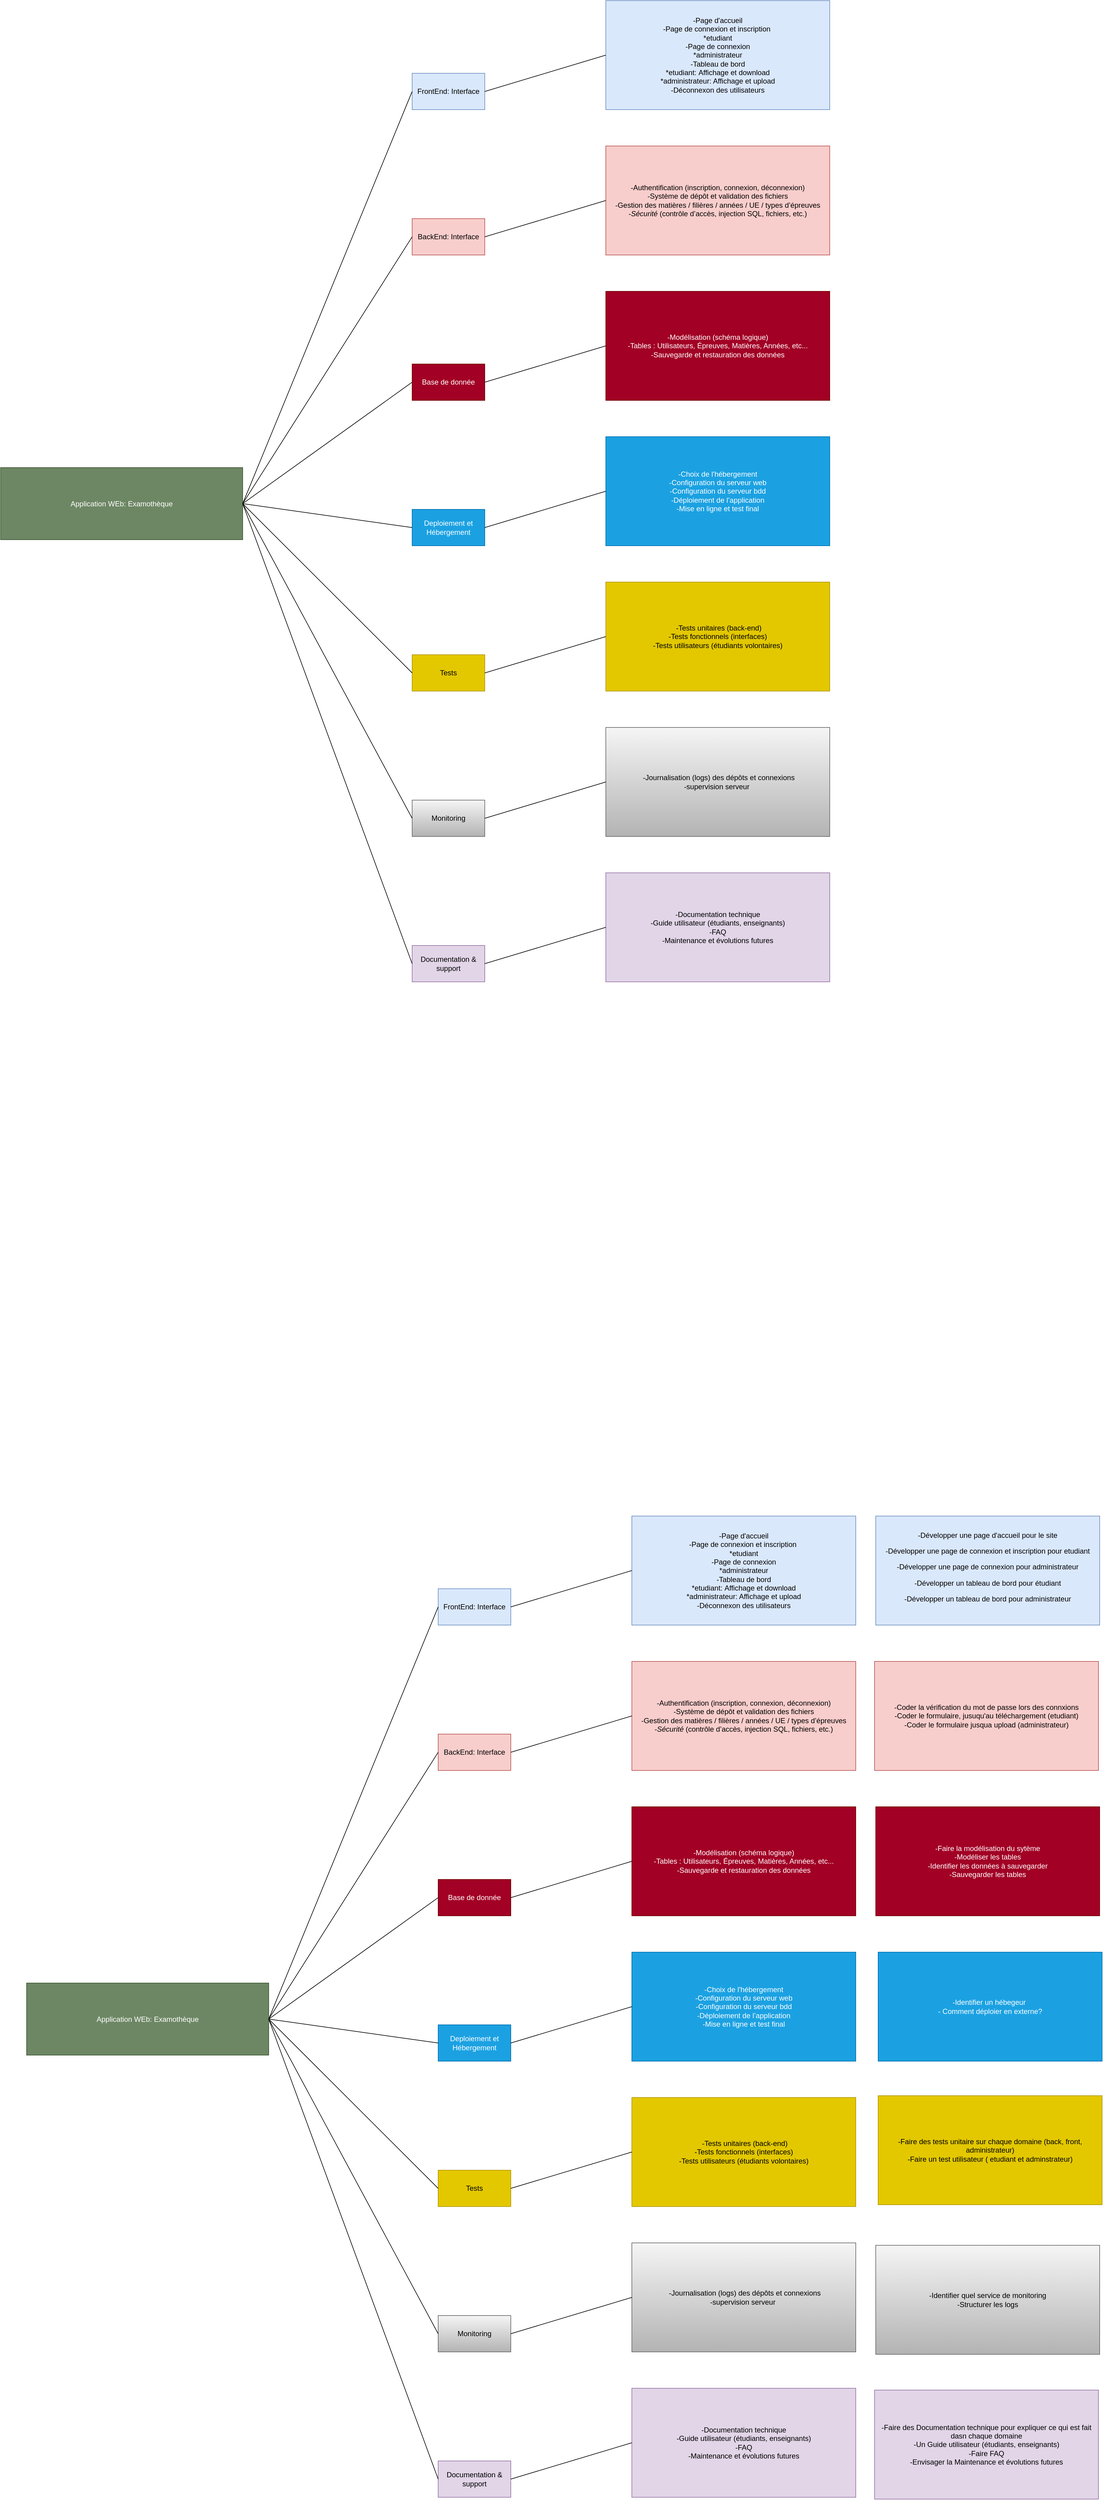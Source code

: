 <mxfile version="28.0.7">
  <diagram name="Page-1" id="DNOv5atgGNKjQc-MtS0V">
    <mxGraphModel dx="5081" dy="1710" grid="0" gridSize="10" guides="1" tooltips="1" connect="1" arrows="1" fold="1" page="1" pageScale="1" pageWidth="827" pageHeight="1169" math="0" shadow="0">
      <root>
        <mxCell id="0" />
        <mxCell id="1" parent="0" />
        <mxCell id="nViLXsW3_SwJx_mq5hjO-1" value="Application WEb: Examothèque" style="rounded=0;whiteSpace=wrap;html=1;hachureGap=4;fontFamily=Helvetica;fillColor=#6d8764;strokeColor=#3A5431;fontColor=#ffffff;" vertex="1" parent="1">
          <mxGeometry x="-1607" y="854" width="400" height="119" as="geometry" />
        </mxCell>
        <mxCell id="nViLXsW3_SwJx_mq5hjO-2" value="FrontEnd: Interface" style="rounded=0;whiteSpace=wrap;html=1;hachureGap=4;fontFamily=Helvetica;fillColor=#dae8fc;strokeColor=#6c8ebf;" vertex="1" parent="1">
          <mxGeometry x="-927" y="203" width="120" height="60" as="geometry" />
        </mxCell>
        <mxCell id="nViLXsW3_SwJx_mq5hjO-3" value="BackEnd: Interface" style="rounded=0;whiteSpace=wrap;html=1;hachureGap=4;fontFamily=Helvetica;fillColor=#f8cecc;strokeColor=#b85450;" vertex="1" parent="1">
          <mxGeometry x="-927" y="443" width="120" height="60" as="geometry" />
        </mxCell>
        <mxCell id="nViLXsW3_SwJx_mq5hjO-4" value="Base de donnée" style="rounded=0;whiteSpace=wrap;html=1;hachureGap=4;fontFamily=Helvetica;fillColor=#a20025;fontColor=#ffffff;strokeColor=#6F0000;" vertex="1" parent="1">
          <mxGeometry x="-927" y="683" width="120" height="60" as="geometry" />
        </mxCell>
        <mxCell id="nViLXsW3_SwJx_mq5hjO-5" value="Deploiement et Hébergement" style="rounded=0;whiteSpace=wrap;html=1;hachureGap=4;fontFamily=Helvetica;fillColor=#1ba1e2;fontColor=#ffffff;strokeColor=#006EAF;" vertex="1" parent="1">
          <mxGeometry x="-927" y="923" width="120" height="60" as="geometry" />
        </mxCell>
        <mxCell id="nViLXsW3_SwJx_mq5hjO-6" value="Tests" style="rounded=0;whiteSpace=wrap;html=1;hachureGap=4;fontFamily=Helvetica;fillColor=#e3c800;fontColor=#000000;strokeColor=#B09500;" vertex="1" parent="1">
          <mxGeometry x="-927" y="1163" width="120" height="60" as="geometry" />
        </mxCell>
        <mxCell id="nViLXsW3_SwJx_mq5hjO-7" value="Monitoring" style="rounded=0;whiteSpace=wrap;html=1;hachureGap=4;fontFamily=Helvetica;fillColor=#f5f5f5;gradientColor=#b3b3b3;strokeColor=#666666;" vertex="1" parent="1">
          <mxGeometry x="-927" y="1403" width="120" height="60" as="geometry" />
        </mxCell>
        <mxCell id="nViLXsW3_SwJx_mq5hjO-8" value="Documentation &amp;amp; support" style="rounded=0;whiteSpace=wrap;html=1;hachureGap=4;fontFamily=Helvetica;fillColor=#e1d5e7;strokeColor=#9673a6;" vertex="1" parent="1">
          <mxGeometry x="-927" y="1643" width="120" height="60" as="geometry" />
        </mxCell>
        <mxCell id="nViLXsW3_SwJx_mq5hjO-10" value="-Authentification (inscription, connexion, déconnexion)&lt;div&gt;-&lt;span style=&quot;background-color: transparent; color: light-dark(rgb(0, 0, 0), rgb(255, 255, 255));&quot;&gt;Système de dépôt et validation des fichiers&lt;/span&gt;&lt;/div&gt;-Gestion des matières / filières / années / UE / types d’épreuves&lt;div&gt;-&lt;span style=&quot;background-color: transparent; color: light-dark(rgb(0, 0, 0), rgb(255, 255, 255));&quot;&gt;&lt;i&gt;Sécurité &lt;/i&gt;(contrôle d’accès, injection SQL, fichiers, etc.)&lt;/span&gt;&lt;/div&gt;" style="rounded=0;whiteSpace=wrap;html=1;hachureGap=4;fontFamily=Helvetica;fillColor=#f8cecc;strokeColor=#b85450;" vertex="1" parent="1">
          <mxGeometry x="-607" y="323" width="370" height="180" as="geometry" />
        </mxCell>
        <mxCell id="nViLXsW3_SwJx_mq5hjO-11" value="-Page d&#39;accueil&lt;div&gt;-Page de connexion et inscription&amp;nbsp;&lt;/div&gt;&lt;div&gt;&amp;nbsp;*etudiant&amp;nbsp;&lt;/div&gt;&lt;div&gt;-Page de connexion&lt;/div&gt;&lt;div&gt;*administrateur&lt;/div&gt;&lt;div&gt;-T&lt;span style=&quot;background-color: transparent; color: light-dark(rgb(0, 0, 0), rgb(255, 255, 255));&quot;&gt;ableau de bord&lt;/span&gt;&lt;/div&gt;&lt;div&gt;&lt;span style=&quot;background-color: transparent; color: light-dark(rgb(0, 0, 0), rgb(255, 255, 255));&quot;&gt;*etudiant:&amp;nbsp;&lt;/span&gt;&lt;span style=&quot;background-color: transparent; color: light-dark(rgb(0, 0, 0), rgb(255, 255, 255));&quot;&gt;Affichage et download&lt;/span&gt;&lt;/div&gt;&lt;div&gt;&lt;span style=&quot;background-color: transparent; color: light-dark(rgb(0, 0, 0), rgb(255, 255, 255));&quot;&gt;*administrateur: Affichage et upload&lt;/span&gt;&lt;/div&gt;&lt;div&gt;-Déconnexon des utilisateurs&lt;/div&gt;" style="rounded=0;whiteSpace=wrap;html=1;hachureGap=4;fontFamily=Helvetica;fillColor=#dae8fc;strokeColor=#6c8ebf;" vertex="1" parent="1">
          <mxGeometry x="-607" y="83" width="370" height="180" as="geometry" />
        </mxCell>
        <mxCell id="nViLXsW3_SwJx_mq5hjO-14" value="-Choix de l&#39;hébergement&lt;div&gt;-Configuration du serveur web&lt;/div&gt;&lt;div&gt;-Configuration du serveur bdd&lt;/div&gt;&lt;div&gt;-Déploiement de l’application&lt;/div&gt;&lt;div&gt;-Mise en ligne et test final&lt;/div&gt;" style="rounded=0;whiteSpace=wrap;html=1;hachureGap=4;fontFamily=Helvetica;fillColor=#1ba1e2;fontColor=#ffffff;strokeColor=#006EAF;" vertex="1" parent="1">
          <mxGeometry x="-607" y="803" width="370" height="180" as="geometry" />
        </mxCell>
        <mxCell id="nViLXsW3_SwJx_mq5hjO-15" value="-Modélisation (schéma logique)&lt;br&gt;&lt;div&gt;-Tables : Utilisateurs, Épreuves, Matières, Années, etc...&lt;/div&gt;&lt;div&gt;-Sauvegarde et restauration des données&lt;/div&gt;" style="rounded=0;whiteSpace=wrap;html=1;hachureGap=4;fontFamily=Helvetica;fillColor=#a20025;fontColor=#ffffff;strokeColor=#6F0000;" vertex="1" parent="1">
          <mxGeometry x="-607" y="563" width="370" height="180" as="geometry" />
        </mxCell>
        <mxCell id="nViLXsW3_SwJx_mq5hjO-16" value="&amp;nbsp;-Journalisation (logs) des dépôts et connexions&lt;div&gt;-supervision serveur&amp;nbsp;&lt;/div&gt;" style="rounded=0;whiteSpace=wrap;html=1;hachureGap=4;fontFamily=Helvetica;fillColor=#f5f5f5;gradientColor=#b3b3b3;strokeColor=#666666;" vertex="1" parent="1">
          <mxGeometry x="-607" y="1283" width="370" height="180" as="geometry" />
        </mxCell>
        <mxCell id="nViLXsW3_SwJx_mq5hjO-17" value="&amp;nbsp;-Tests unitaires (back-end)&lt;div&gt;-Tests fonctionnels (interfaces)&lt;/div&gt;&lt;div&gt;-Tests utilisateurs (étudiants volontaires)&lt;/div&gt;" style="rounded=0;whiteSpace=wrap;html=1;hachureGap=4;fontFamily=Helvetica;fillColor=#e3c800;fontColor=#000000;strokeColor=#B09500;" vertex="1" parent="1">
          <mxGeometry x="-607" y="1043" width="370" height="180" as="geometry" />
        </mxCell>
        <mxCell id="nViLXsW3_SwJx_mq5hjO-18" value="-Documentation technique&lt;br data-start=&quot;2234&quot; data-end=&quot;2237&quot;&gt;-Guide utilisateur (étudiants, enseignants)&lt;br data-start=&quot;2283&quot; data-end=&quot;2286&quot;&gt;-FAQ&lt;br data-start=&quot;2293&quot; data-end=&quot;2296&quot;&gt;-Maintenance et évolutions futures" style="rounded=0;whiteSpace=wrap;html=1;hachureGap=4;fontFamily=Helvetica;fillColor=#e1d5e7;strokeColor=#9673a6;" vertex="1" parent="1">
          <mxGeometry x="-607" y="1523" width="370" height="180" as="geometry" />
        </mxCell>
        <mxCell id="nViLXsW3_SwJx_mq5hjO-19" value="" style="endArrow=none;html=1;rounded=0;hachureGap=4;fontFamily=Helvetica;exitX=1;exitY=0.5;exitDx=0;exitDy=0;entryX=0;entryY=0.5;entryDx=0;entryDy=0;" edge="1" parent="1" source="nViLXsW3_SwJx_mq5hjO-1" target="nViLXsW3_SwJx_mq5hjO-3">
          <mxGeometry width="50" height="50" relative="1" as="geometry">
            <mxPoint x="-730" y="794" as="sourcePoint" />
            <mxPoint x="-680" y="744" as="targetPoint" />
          </mxGeometry>
        </mxCell>
        <mxCell id="nViLXsW3_SwJx_mq5hjO-20" value="" style="endArrow=none;html=1;rounded=0;hachureGap=4;fontFamily=Helvetica;exitX=1;exitY=0.5;exitDx=0;exitDy=0;entryX=0;entryY=0.5;entryDx=0;entryDy=0;" edge="1" parent="1" source="nViLXsW3_SwJx_mq5hjO-1" target="nViLXsW3_SwJx_mq5hjO-4">
          <mxGeometry width="50" height="50" relative="1" as="geometry">
            <mxPoint x="-1069" y="1173" as="sourcePoint" />
            <mxPoint x="-789" y="703" as="targetPoint" />
          </mxGeometry>
        </mxCell>
        <mxCell id="nViLXsW3_SwJx_mq5hjO-21" value="" style="endArrow=none;html=1;rounded=0;hachureGap=4;fontFamily=Helvetica;exitX=1;exitY=0.5;exitDx=0;exitDy=0;entryX=0;entryY=0.5;entryDx=0;entryDy=0;" edge="1" parent="1" source="nViLXsW3_SwJx_mq5hjO-1" target="nViLXsW3_SwJx_mq5hjO-5">
          <mxGeometry width="50" height="50" relative="1" as="geometry">
            <mxPoint x="-1105" y="1084" as="sourcePoint" />
            <mxPoint x="-825" y="854" as="targetPoint" />
          </mxGeometry>
        </mxCell>
        <mxCell id="nViLXsW3_SwJx_mq5hjO-22" value="" style="endArrow=none;html=1;rounded=0;hachureGap=4;fontFamily=Helvetica;exitX=1;exitY=0.5;exitDx=0;exitDy=0;entryX=0;entryY=0.5;entryDx=0;entryDy=0;" edge="1" parent="1" source="nViLXsW3_SwJx_mq5hjO-1" target="nViLXsW3_SwJx_mq5hjO-6">
          <mxGeometry width="50" height="50" relative="1" as="geometry">
            <mxPoint x="-1038" y="1031" as="sourcePoint" />
            <mxPoint x="-758" y="801" as="targetPoint" />
          </mxGeometry>
        </mxCell>
        <mxCell id="nViLXsW3_SwJx_mq5hjO-23" value="" style="endArrow=none;html=1;rounded=0;hachureGap=4;fontFamily=Helvetica;entryX=0;entryY=0.5;entryDx=0;entryDy=0;exitX=1;exitY=0.5;exitDx=0;exitDy=0;" edge="1" parent="1" source="nViLXsW3_SwJx_mq5hjO-1" target="nViLXsW3_SwJx_mq5hjO-7">
          <mxGeometry width="50" height="50" relative="1" as="geometry">
            <mxPoint x="-1208" y="943" as="sourcePoint" />
            <mxPoint x="-693" y="741" as="targetPoint" />
          </mxGeometry>
        </mxCell>
        <mxCell id="nViLXsW3_SwJx_mq5hjO-25" value="" style="endArrow=none;html=1;rounded=0;hachureGap=4;fontFamily=Helvetica;exitX=1;exitY=0.5;exitDx=0;exitDy=0;entryX=0;entryY=0.5;entryDx=0;entryDy=0;" edge="1" parent="1" source="nViLXsW3_SwJx_mq5hjO-1" target="nViLXsW3_SwJx_mq5hjO-8">
          <mxGeometry width="50" height="50" relative="1" as="geometry">
            <mxPoint x="-1270" y="1369" as="sourcePoint" />
            <mxPoint x="-989" y="1859" as="targetPoint" />
          </mxGeometry>
        </mxCell>
        <mxCell id="nViLXsW3_SwJx_mq5hjO-26" value="" style="endArrow=none;html=1;rounded=0;hachureGap=4;fontFamily=Helvetica;exitX=0;exitY=0.5;exitDx=0;exitDy=0;entryX=1;entryY=0.5;entryDx=0;entryDy=0;" edge="1" parent="1" source="nViLXsW3_SwJx_mq5hjO-2" target="nViLXsW3_SwJx_mq5hjO-1">
          <mxGeometry width="50" height="50" relative="1" as="geometry">
            <mxPoint x="-1275" y="518" as="sourcePoint" />
            <mxPoint x="-1237" y="833" as="targetPoint" />
          </mxGeometry>
        </mxCell>
        <mxCell id="nViLXsW3_SwJx_mq5hjO-27" value="" style="endArrow=none;html=1;rounded=0;hachureGap=4;fontFamily=Helvetica;exitX=1;exitY=0.5;exitDx=0;exitDy=0;entryX=0;entryY=0.5;entryDx=0;entryDy=0;" edge="1" parent="1" source="nViLXsW3_SwJx_mq5hjO-2" target="nViLXsW3_SwJx_mq5hjO-11">
          <mxGeometry width="50" height="50" relative="1" as="geometry">
            <mxPoint x="-789" y="119" as="sourcePoint" />
            <mxPoint x="-739" y="69" as="targetPoint" />
          </mxGeometry>
        </mxCell>
        <mxCell id="nViLXsW3_SwJx_mq5hjO-28" value="" style="endArrow=none;html=1;rounded=0;hachureGap=4;fontFamily=Helvetica;exitX=1;exitY=0.5;exitDx=0;exitDy=0;entryX=0;entryY=0.5;entryDx=0;entryDy=0;" edge="1" parent="1" source="nViLXsW3_SwJx_mq5hjO-3" target="nViLXsW3_SwJx_mq5hjO-10">
          <mxGeometry width="50" height="50" relative="1" as="geometry">
            <mxPoint x="-679" y="247" as="sourcePoint" />
            <mxPoint x="-479" y="187" as="targetPoint" />
          </mxGeometry>
        </mxCell>
        <mxCell id="nViLXsW3_SwJx_mq5hjO-29" value="" style="endArrow=none;html=1;rounded=0;hachureGap=4;fontFamily=Helvetica;exitX=1;exitY=0.5;exitDx=0;exitDy=0;entryX=0;entryY=0.5;entryDx=0;entryDy=0;" edge="1" parent="1" source="nViLXsW3_SwJx_mq5hjO-4" target="nViLXsW3_SwJx_mq5hjO-15">
          <mxGeometry width="50" height="50" relative="1" as="geometry">
            <mxPoint x="-793" y="710" as="sourcePoint" />
            <mxPoint x="-593" y="650" as="targetPoint" />
          </mxGeometry>
        </mxCell>
        <mxCell id="nViLXsW3_SwJx_mq5hjO-30" value="" style="endArrow=none;html=1;rounded=0;hachureGap=4;fontFamily=Helvetica;exitX=1;exitY=0.5;exitDx=0;exitDy=0;entryX=0;entryY=0.5;entryDx=0;entryDy=0;" edge="1" parent="1" source="nViLXsW3_SwJx_mq5hjO-5" target="nViLXsW3_SwJx_mq5hjO-14">
          <mxGeometry width="50" height="50" relative="1" as="geometry">
            <mxPoint x="-685" y="734" as="sourcePoint" />
            <mxPoint x="-485" y="674" as="targetPoint" />
          </mxGeometry>
        </mxCell>
        <mxCell id="nViLXsW3_SwJx_mq5hjO-31" value="" style="endArrow=none;html=1;rounded=0;hachureGap=4;fontFamily=Helvetica;exitX=1;exitY=0.5;exitDx=0;exitDy=0;entryX=0;entryY=0.5;entryDx=0;entryDy=0;" edge="1" parent="1" source="nViLXsW3_SwJx_mq5hjO-6" target="nViLXsW3_SwJx_mq5hjO-17">
          <mxGeometry width="50" height="50" relative="1" as="geometry">
            <mxPoint x="-668" y="1252" as="sourcePoint" />
            <mxPoint x="-468" y="1192" as="targetPoint" />
          </mxGeometry>
        </mxCell>
        <mxCell id="nViLXsW3_SwJx_mq5hjO-32" value="" style="endArrow=none;html=1;rounded=0;hachureGap=4;fontFamily=Helvetica;exitX=1;exitY=0.5;exitDx=0;exitDy=0;entryX=0;entryY=0.5;entryDx=0;entryDy=0;" edge="1" parent="1" source="nViLXsW3_SwJx_mq5hjO-7" target="nViLXsW3_SwJx_mq5hjO-16">
          <mxGeometry width="50" height="50" relative="1" as="geometry">
            <mxPoint x="-657" y="1505" as="sourcePoint" />
            <mxPoint x="-457" y="1445" as="targetPoint" />
          </mxGeometry>
        </mxCell>
        <mxCell id="nViLXsW3_SwJx_mq5hjO-33" value="" style="endArrow=none;html=1;rounded=0;hachureGap=4;fontFamily=Helvetica;exitX=1;exitY=0.5;exitDx=0;exitDy=0;entryX=0;entryY=0.5;entryDx=0;entryDy=0;" edge="1" parent="1" source="nViLXsW3_SwJx_mq5hjO-8" target="nViLXsW3_SwJx_mq5hjO-18">
          <mxGeometry width="50" height="50" relative="1" as="geometry">
            <mxPoint x="-664" y="1723" as="sourcePoint" />
            <mxPoint x="-464" y="1663" as="targetPoint" />
          </mxGeometry>
        </mxCell>
        <mxCell id="nViLXsW3_SwJx_mq5hjO-34" value="Application WEb: Examothèque" style="rounded=0;whiteSpace=wrap;html=1;hachureGap=4;fontFamily=Helvetica;fillColor=#6d8764;strokeColor=#3A5431;fontColor=#ffffff;" vertex="1" parent="1">
          <mxGeometry x="-1564" y="3356" width="400" height="119" as="geometry" />
        </mxCell>
        <mxCell id="nViLXsW3_SwJx_mq5hjO-35" value="FrontEnd: Interface" style="rounded=0;whiteSpace=wrap;html=1;hachureGap=4;fontFamily=Helvetica;fillColor=#dae8fc;strokeColor=#6c8ebf;" vertex="1" parent="1">
          <mxGeometry x="-884" y="2705" width="120" height="60" as="geometry" />
        </mxCell>
        <mxCell id="nViLXsW3_SwJx_mq5hjO-36" value="BackEnd: Interface" style="rounded=0;whiteSpace=wrap;html=1;hachureGap=4;fontFamily=Helvetica;fillColor=#f8cecc;strokeColor=#b85450;" vertex="1" parent="1">
          <mxGeometry x="-884" y="2945" width="120" height="60" as="geometry" />
        </mxCell>
        <mxCell id="nViLXsW3_SwJx_mq5hjO-37" value="Base de donnée" style="rounded=0;whiteSpace=wrap;html=1;hachureGap=4;fontFamily=Helvetica;fillColor=#a20025;fontColor=#ffffff;strokeColor=#6F0000;" vertex="1" parent="1">
          <mxGeometry x="-884" y="3185" width="120" height="60" as="geometry" />
        </mxCell>
        <mxCell id="nViLXsW3_SwJx_mq5hjO-38" value="Deploiement et Hébergement" style="rounded=0;whiteSpace=wrap;html=1;hachureGap=4;fontFamily=Helvetica;fillColor=#1ba1e2;fontColor=#ffffff;strokeColor=#006EAF;" vertex="1" parent="1">
          <mxGeometry x="-884" y="3425" width="120" height="60" as="geometry" />
        </mxCell>
        <mxCell id="nViLXsW3_SwJx_mq5hjO-39" value="Tests" style="rounded=0;whiteSpace=wrap;html=1;hachureGap=4;fontFamily=Helvetica;fillColor=#e3c800;fontColor=#000000;strokeColor=#B09500;" vertex="1" parent="1">
          <mxGeometry x="-884" y="3665" width="120" height="60" as="geometry" />
        </mxCell>
        <mxCell id="nViLXsW3_SwJx_mq5hjO-40" value="Monitoring" style="rounded=0;whiteSpace=wrap;html=1;hachureGap=4;fontFamily=Helvetica;fillColor=#f5f5f5;gradientColor=#b3b3b3;strokeColor=#666666;" vertex="1" parent="1">
          <mxGeometry x="-884" y="3905" width="120" height="60" as="geometry" />
        </mxCell>
        <mxCell id="nViLXsW3_SwJx_mq5hjO-41" value="Documentation &amp;amp; support" style="rounded=0;whiteSpace=wrap;html=1;hachureGap=4;fontFamily=Helvetica;fillColor=#e1d5e7;strokeColor=#9673a6;" vertex="1" parent="1">
          <mxGeometry x="-884" y="4145" width="120" height="60" as="geometry" />
        </mxCell>
        <mxCell id="nViLXsW3_SwJx_mq5hjO-42" value="-Authentification (inscription, connexion, déconnexion)&lt;div&gt;-&lt;span style=&quot;background-color: transparent; color: light-dark(rgb(0, 0, 0), rgb(255, 255, 255));&quot;&gt;Système de dépôt et validation des fichiers&lt;/span&gt;&lt;/div&gt;-Gestion des matières / filières / années / UE / types d’épreuves&lt;div&gt;-&lt;span style=&quot;background-color: transparent; color: light-dark(rgb(0, 0, 0), rgb(255, 255, 255));&quot;&gt;&lt;i&gt;Sécurité &lt;/i&gt;(contrôle d’accès, injection SQL, fichiers, etc.)&lt;/span&gt;&lt;/div&gt;" style="rounded=0;whiteSpace=wrap;html=1;hachureGap=4;fontFamily=Helvetica;fillColor=#f8cecc;strokeColor=#b85450;" vertex="1" parent="1">
          <mxGeometry x="-564" y="2825" width="370" height="180" as="geometry" />
        </mxCell>
        <mxCell id="nViLXsW3_SwJx_mq5hjO-43" value="-Page d&#39;accueil&lt;div&gt;-Page de connexion et inscription&amp;nbsp;&lt;/div&gt;&lt;div&gt;&amp;nbsp;*etudiant&amp;nbsp;&lt;/div&gt;&lt;div&gt;-Page de connexion&lt;/div&gt;&lt;div&gt;*administrateur&lt;/div&gt;&lt;div&gt;-T&lt;span style=&quot;background-color: transparent; color: light-dark(rgb(0, 0, 0), rgb(255, 255, 255));&quot;&gt;ableau de bord&lt;/span&gt;&lt;/div&gt;&lt;div&gt;&lt;span style=&quot;background-color: transparent; color: light-dark(rgb(0, 0, 0), rgb(255, 255, 255));&quot;&gt;*etudiant:&amp;nbsp;&lt;/span&gt;&lt;span style=&quot;background-color: transparent; color: light-dark(rgb(0, 0, 0), rgb(255, 255, 255));&quot;&gt;Affichage et download&lt;/span&gt;&lt;/div&gt;&lt;div&gt;&lt;span style=&quot;background-color: transparent; color: light-dark(rgb(0, 0, 0), rgb(255, 255, 255));&quot;&gt;*administrateur: Affichage et upload&lt;/span&gt;&lt;/div&gt;&lt;div&gt;-Déconnexon des utilisateurs&lt;/div&gt;" style="rounded=0;whiteSpace=wrap;html=1;hachureGap=4;fontFamily=Helvetica;fillColor=#dae8fc;strokeColor=#6c8ebf;" vertex="1" parent="1">
          <mxGeometry x="-564" y="2585" width="370" height="180" as="geometry" />
        </mxCell>
        <mxCell id="nViLXsW3_SwJx_mq5hjO-44" value="-Choix de l&#39;hébergement&lt;div&gt;-Configuration du serveur web&lt;/div&gt;&lt;div&gt;-Configuration du serveur bdd&lt;/div&gt;&lt;div&gt;-Déploiement de l’application&lt;/div&gt;&lt;div&gt;-Mise en ligne et test final&lt;/div&gt;" style="rounded=0;whiteSpace=wrap;html=1;hachureGap=4;fontFamily=Helvetica;fillColor=#1ba1e2;fontColor=#ffffff;strokeColor=#006EAF;" vertex="1" parent="1">
          <mxGeometry x="-564" y="3305" width="370" height="180" as="geometry" />
        </mxCell>
        <mxCell id="nViLXsW3_SwJx_mq5hjO-45" value="-Modélisation (schéma logique)&lt;br&gt;&lt;div&gt;-Tables : Utilisateurs, Épreuves, Matières, Années, etc...&lt;/div&gt;&lt;div&gt;-Sauvegarde et restauration des données&lt;/div&gt;" style="rounded=0;whiteSpace=wrap;html=1;hachureGap=4;fontFamily=Helvetica;fillColor=#a20025;fontColor=#ffffff;strokeColor=#6F0000;" vertex="1" parent="1">
          <mxGeometry x="-564" y="3065" width="370" height="180" as="geometry" />
        </mxCell>
        <mxCell id="nViLXsW3_SwJx_mq5hjO-46" value="&amp;nbsp;-Journalisation (logs) des dépôts et connexions&lt;div&gt;-supervision serveur&amp;nbsp;&lt;/div&gt;" style="rounded=0;whiteSpace=wrap;html=1;hachureGap=4;fontFamily=Helvetica;fillColor=#f5f5f5;gradientColor=#b3b3b3;strokeColor=#666666;" vertex="1" parent="1">
          <mxGeometry x="-564" y="3785" width="370" height="180" as="geometry" />
        </mxCell>
        <mxCell id="nViLXsW3_SwJx_mq5hjO-47" value="&amp;nbsp;-Tests unitaires (back-end)&lt;div&gt;-Tests fonctionnels (interfaces)&lt;/div&gt;&lt;div&gt;-Tests utilisateurs (étudiants volontaires)&lt;/div&gt;" style="rounded=0;whiteSpace=wrap;html=1;hachureGap=4;fontFamily=Helvetica;fillColor=#e3c800;fontColor=#000000;strokeColor=#B09500;" vertex="1" parent="1">
          <mxGeometry x="-564" y="3545" width="370" height="180" as="geometry" />
        </mxCell>
        <mxCell id="nViLXsW3_SwJx_mq5hjO-48" value="-Documentation technique&lt;br data-start=&quot;2234&quot; data-end=&quot;2237&quot;&gt;-Guide utilisateur (étudiants, enseignants)&lt;br data-start=&quot;2283&quot; data-end=&quot;2286&quot;&gt;-FAQ&lt;br data-start=&quot;2293&quot; data-end=&quot;2296&quot;&gt;-Maintenance et évolutions futures" style="rounded=0;whiteSpace=wrap;html=1;hachureGap=4;fontFamily=Helvetica;fillColor=#e1d5e7;strokeColor=#9673a6;" vertex="1" parent="1">
          <mxGeometry x="-564" y="4025" width="370" height="180" as="geometry" />
        </mxCell>
        <mxCell id="nViLXsW3_SwJx_mq5hjO-49" value="" style="endArrow=none;html=1;rounded=0;hachureGap=4;fontFamily=Helvetica;exitX=1;exitY=0.5;exitDx=0;exitDy=0;entryX=0;entryY=0.5;entryDx=0;entryDy=0;" edge="1" parent="1" source="nViLXsW3_SwJx_mq5hjO-34" target="nViLXsW3_SwJx_mq5hjO-36">
          <mxGeometry width="50" height="50" relative="1" as="geometry">
            <mxPoint x="-687" y="3296" as="sourcePoint" />
            <mxPoint x="-637" y="3246" as="targetPoint" />
          </mxGeometry>
        </mxCell>
        <mxCell id="nViLXsW3_SwJx_mq5hjO-50" value="" style="endArrow=none;html=1;rounded=0;hachureGap=4;fontFamily=Helvetica;exitX=1;exitY=0.5;exitDx=0;exitDy=0;entryX=0;entryY=0.5;entryDx=0;entryDy=0;" edge="1" parent="1" source="nViLXsW3_SwJx_mq5hjO-34" target="nViLXsW3_SwJx_mq5hjO-37">
          <mxGeometry width="50" height="50" relative="1" as="geometry">
            <mxPoint x="-1026" y="3675" as="sourcePoint" />
            <mxPoint x="-746" y="3205" as="targetPoint" />
          </mxGeometry>
        </mxCell>
        <mxCell id="nViLXsW3_SwJx_mq5hjO-51" value="" style="endArrow=none;html=1;rounded=0;hachureGap=4;fontFamily=Helvetica;exitX=1;exitY=0.5;exitDx=0;exitDy=0;entryX=0;entryY=0.5;entryDx=0;entryDy=0;" edge="1" parent="1" source="nViLXsW3_SwJx_mq5hjO-34" target="nViLXsW3_SwJx_mq5hjO-38">
          <mxGeometry width="50" height="50" relative="1" as="geometry">
            <mxPoint x="-1062" y="3586" as="sourcePoint" />
            <mxPoint x="-782" y="3356" as="targetPoint" />
          </mxGeometry>
        </mxCell>
        <mxCell id="nViLXsW3_SwJx_mq5hjO-52" value="" style="endArrow=none;html=1;rounded=0;hachureGap=4;fontFamily=Helvetica;exitX=1;exitY=0.5;exitDx=0;exitDy=0;entryX=0;entryY=0.5;entryDx=0;entryDy=0;" edge="1" parent="1" source="nViLXsW3_SwJx_mq5hjO-34" target="nViLXsW3_SwJx_mq5hjO-39">
          <mxGeometry width="50" height="50" relative="1" as="geometry">
            <mxPoint x="-995" y="3533" as="sourcePoint" />
            <mxPoint x="-715" y="3303" as="targetPoint" />
          </mxGeometry>
        </mxCell>
        <mxCell id="nViLXsW3_SwJx_mq5hjO-53" value="" style="endArrow=none;html=1;rounded=0;hachureGap=4;fontFamily=Helvetica;entryX=0;entryY=0.5;entryDx=0;entryDy=0;exitX=1;exitY=0.5;exitDx=0;exitDy=0;" edge="1" parent="1" source="nViLXsW3_SwJx_mq5hjO-34" target="nViLXsW3_SwJx_mq5hjO-40">
          <mxGeometry width="50" height="50" relative="1" as="geometry">
            <mxPoint x="-1165" y="3445" as="sourcePoint" />
            <mxPoint x="-650" y="3243" as="targetPoint" />
          </mxGeometry>
        </mxCell>
        <mxCell id="nViLXsW3_SwJx_mq5hjO-54" value="" style="endArrow=none;html=1;rounded=0;hachureGap=4;fontFamily=Helvetica;exitX=1;exitY=0.5;exitDx=0;exitDy=0;entryX=0;entryY=0.5;entryDx=0;entryDy=0;" edge="1" parent="1" source="nViLXsW3_SwJx_mq5hjO-34" target="nViLXsW3_SwJx_mq5hjO-41">
          <mxGeometry width="50" height="50" relative="1" as="geometry">
            <mxPoint x="-1227" y="3871" as="sourcePoint" />
            <mxPoint x="-946" y="4361" as="targetPoint" />
          </mxGeometry>
        </mxCell>
        <mxCell id="nViLXsW3_SwJx_mq5hjO-55" value="" style="endArrow=none;html=1;rounded=0;hachureGap=4;fontFamily=Helvetica;exitX=0;exitY=0.5;exitDx=0;exitDy=0;entryX=1;entryY=0.5;entryDx=0;entryDy=0;" edge="1" parent="1" source="nViLXsW3_SwJx_mq5hjO-35" target="nViLXsW3_SwJx_mq5hjO-34">
          <mxGeometry width="50" height="50" relative="1" as="geometry">
            <mxPoint x="-1232" y="3020" as="sourcePoint" />
            <mxPoint x="-1194" y="3335" as="targetPoint" />
          </mxGeometry>
        </mxCell>
        <mxCell id="nViLXsW3_SwJx_mq5hjO-56" value="" style="endArrow=none;html=1;rounded=0;hachureGap=4;fontFamily=Helvetica;exitX=1;exitY=0.5;exitDx=0;exitDy=0;entryX=0;entryY=0.5;entryDx=0;entryDy=0;" edge="1" parent="1" source="nViLXsW3_SwJx_mq5hjO-35" target="nViLXsW3_SwJx_mq5hjO-43">
          <mxGeometry width="50" height="50" relative="1" as="geometry">
            <mxPoint x="-746" y="2621" as="sourcePoint" />
            <mxPoint x="-696" y="2571" as="targetPoint" />
          </mxGeometry>
        </mxCell>
        <mxCell id="nViLXsW3_SwJx_mq5hjO-57" value="" style="endArrow=none;html=1;rounded=0;hachureGap=4;fontFamily=Helvetica;exitX=1;exitY=0.5;exitDx=0;exitDy=0;entryX=0;entryY=0.5;entryDx=0;entryDy=0;" edge="1" parent="1" source="nViLXsW3_SwJx_mq5hjO-36" target="nViLXsW3_SwJx_mq5hjO-42">
          <mxGeometry width="50" height="50" relative="1" as="geometry">
            <mxPoint x="-636" y="2749" as="sourcePoint" />
            <mxPoint x="-436" y="2689" as="targetPoint" />
          </mxGeometry>
        </mxCell>
        <mxCell id="nViLXsW3_SwJx_mq5hjO-58" value="" style="endArrow=none;html=1;rounded=0;hachureGap=4;fontFamily=Helvetica;exitX=1;exitY=0.5;exitDx=0;exitDy=0;entryX=0;entryY=0.5;entryDx=0;entryDy=0;" edge="1" parent="1" source="nViLXsW3_SwJx_mq5hjO-37" target="nViLXsW3_SwJx_mq5hjO-45">
          <mxGeometry width="50" height="50" relative="1" as="geometry">
            <mxPoint x="-750" y="3212" as="sourcePoint" />
            <mxPoint x="-550" y="3152" as="targetPoint" />
          </mxGeometry>
        </mxCell>
        <mxCell id="nViLXsW3_SwJx_mq5hjO-59" value="" style="endArrow=none;html=1;rounded=0;hachureGap=4;fontFamily=Helvetica;exitX=1;exitY=0.5;exitDx=0;exitDy=0;entryX=0;entryY=0.5;entryDx=0;entryDy=0;" edge="1" parent="1" source="nViLXsW3_SwJx_mq5hjO-38" target="nViLXsW3_SwJx_mq5hjO-44">
          <mxGeometry width="50" height="50" relative="1" as="geometry">
            <mxPoint x="-642" y="3236" as="sourcePoint" />
            <mxPoint x="-442" y="3176" as="targetPoint" />
          </mxGeometry>
        </mxCell>
        <mxCell id="nViLXsW3_SwJx_mq5hjO-60" value="" style="endArrow=none;html=1;rounded=0;hachureGap=4;fontFamily=Helvetica;exitX=1;exitY=0.5;exitDx=0;exitDy=0;entryX=0;entryY=0.5;entryDx=0;entryDy=0;" edge="1" parent="1" source="nViLXsW3_SwJx_mq5hjO-39" target="nViLXsW3_SwJx_mq5hjO-47">
          <mxGeometry width="50" height="50" relative="1" as="geometry">
            <mxPoint x="-625" y="3754" as="sourcePoint" />
            <mxPoint x="-425" y="3694" as="targetPoint" />
          </mxGeometry>
        </mxCell>
        <mxCell id="nViLXsW3_SwJx_mq5hjO-61" value="" style="endArrow=none;html=1;rounded=0;hachureGap=4;fontFamily=Helvetica;exitX=1;exitY=0.5;exitDx=0;exitDy=0;entryX=0;entryY=0.5;entryDx=0;entryDy=0;" edge="1" parent="1" source="nViLXsW3_SwJx_mq5hjO-40" target="nViLXsW3_SwJx_mq5hjO-46">
          <mxGeometry width="50" height="50" relative="1" as="geometry">
            <mxPoint x="-614" y="4007" as="sourcePoint" />
            <mxPoint x="-414" y="3947" as="targetPoint" />
          </mxGeometry>
        </mxCell>
        <mxCell id="nViLXsW3_SwJx_mq5hjO-62" value="" style="endArrow=none;html=1;rounded=0;hachureGap=4;fontFamily=Helvetica;exitX=1;exitY=0.5;exitDx=0;exitDy=0;entryX=0;entryY=0.5;entryDx=0;entryDy=0;" edge="1" parent="1" source="nViLXsW3_SwJx_mq5hjO-41" target="nViLXsW3_SwJx_mq5hjO-48">
          <mxGeometry width="50" height="50" relative="1" as="geometry">
            <mxPoint x="-621" y="4225" as="sourcePoint" />
            <mxPoint x="-421" y="4165" as="targetPoint" />
          </mxGeometry>
        </mxCell>
        <mxCell id="nViLXsW3_SwJx_mq5hjO-63" value="-Coder la vérification du mot de passe lors des connxions&lt;div&gt;-Coder le formulaire, jusuqu&#39;au téléchargement (etudiant)&lt;/div&gt;&lt;div&gt;-Coder le formulaire jusqua upload (administrateur)&lt;/div&gt;" style="rounded=0;whiteSpace=wrap;html=1;hachureGap=4;fontFamily=Helvetica;fillColor=#f8cecc;strokeColor=#b85450;" vertex="1" parent="1">
          <mxGeometry x="-163" y="2825" width="370" height="180" as="geometry" />
        </mxCell>
        <mxCell id="nViLXsW3_SwJx_mq5hjO-64" value="-Développer une page d&#39;accueil pour le site&lt;div&gt;&lt;p class=&quot;MsoNormal&quot;&gt;-Développer une page de connexion et inscription pour etudiant&lt;/p&gt;&lt;p class=&quot;MsoNormal&quot;&gt;-Développer une page de connexion pour administrateur&lt;/p&gt;&lt;p class=&quot;MsoNormal&quot;&gt;-Développer un tableau de bord pour étudiant&lt;/p&gt;&lt;p class=&quot;MsoNormal&quot;&gt;-Développer un tableau de bord pour administrateur&lt;/p&gt;&lt;/div&gt;" style="rounded=0;whiteSpace=wrap;html=1;hachureGap=4;fontFamily=Helvetica;fillColor=#dae8fc;strokeColor=#6c8ebf;" vertex="1" parent="1">
          <mxGeometry x="-161" y="2585" width="370" height="180" as="geometry" />
        </mxCell>
        <mxCell id="nViLXsW3_SwJx_mq5hjO-65" value="-Faire la modélisation du sytème&lt;div&gt;-Modéliser les tables&lt;/div&gt;&lt;div&gt;-Identifier les données à sauvegarder&lt;/div&gt;&lt;div&gt;-Sauvegarder les tables&lt;/div&gt;" style="rounded=0;whiteSpace=wrap;html=1;hachureGap=4;fontFamily=Helvetica;fillColor=#a20025;fontColor=#ffffff;strokeColor=#6F0000;" vertex="1" parent="1">
          <mxGeometry x="-161" y="3065" width="370" height="180" as="geometry" />
        </mxCell>
        <mxCell id="nViLXsW3_SwJx_mq5hjO-66" value="-Identifier un hébegeur&lt;span style=&quot;background-color: transparent; color: light-dark(rgb(255, 255, 255), rgb(18, 18, 18));&quot;&gt;&amp;nbsp;&lt;/span&gt;&lt;div&gt;&lt;div&gt;- Comment déploier en externe?&lt;/div&gt;&lt;/div&gt;" style="rounded=0;whiteSpace=wrap;html=1;hachureGap=4;fontFamily=Helvetica;fillColor=#1ba1e2;fontColor=#ffffff;strokeColor=#006EAF;" vertex="1" parent="1">
          <mxGeometry x="-157" y="3305" width="370" height="180" as="geometry" />
        </mxCell>
        <mxCell id="nViLXsW3_SwJx_mq5hjO-67" value="-Faire des tests unitaire sur chaque domaine (back, front, administrateur)&lt;div&gt;-Faire un test utilisateur ( etudiant et adminstrateur)&lt;/div&gt;" style="rounded=0;whiteSpace=wrap;html=1;hachureGap=4;fontFamily=Helvetica;fillColor=#e3c800;fontColor=#000000;strokeColor=#B09500;" vertex="1" parent="1">
          <mxGeometry x="-157" y="3542" width="370" height="180" as="geometry" />
        </mxCell>
        <mxCell id="nViLXsW3_SwJx_mq5hjO-68" value="-Identifier quel service de monitoring&lt;div&gt;-Structurer les logs&lt;/div&gt;" style="rounded=0;whiteSpace=wrap;html=1;hachureGap=4;fontFamily=Helvetica;fillColor=#f5f5f5;gradientColor=#b3b3b3;strokeColor=#666666;" vertex="1" parent="1">
          <mxGeometry x="-161" y="3789" width="370" height="180" as="geometry" />
        </mxCell>
        <mxCell id="nViLXsW3_SwJx_mq5hjO-69" value="-Faire des Documentation technique pour expliquer ce qui est fait dasn chaque domaine&lt;br data-start=&quot;2234&quot; data-end=&quot;2237&quot;&gt;-Un Guide utilisateur (étudiants, enseignants)&lt;br data-start=&quot;2283&quot; data-end=&quot;2286&quot;&gt;-Faire FAQ&lt;br data-start=&quot;2293&quot; data-end=&quot;2296&quot;&gt;-Envisager la Maintenance et évolutions futures" style="rounded=0;whiteSpace=wrap;html=1;hachureGap=4;fontFamily=Helvetica;fillColor=#e1d5e7;strokeColor=#9673a6;" vertex="1" parent="1">
          <mxGeometry x="-163" y="4028" width="370" height="180" as="geometry" />
        </mxCell>
      </root>
    </mxGraphModel>
  </diagram>
</mxfile>

